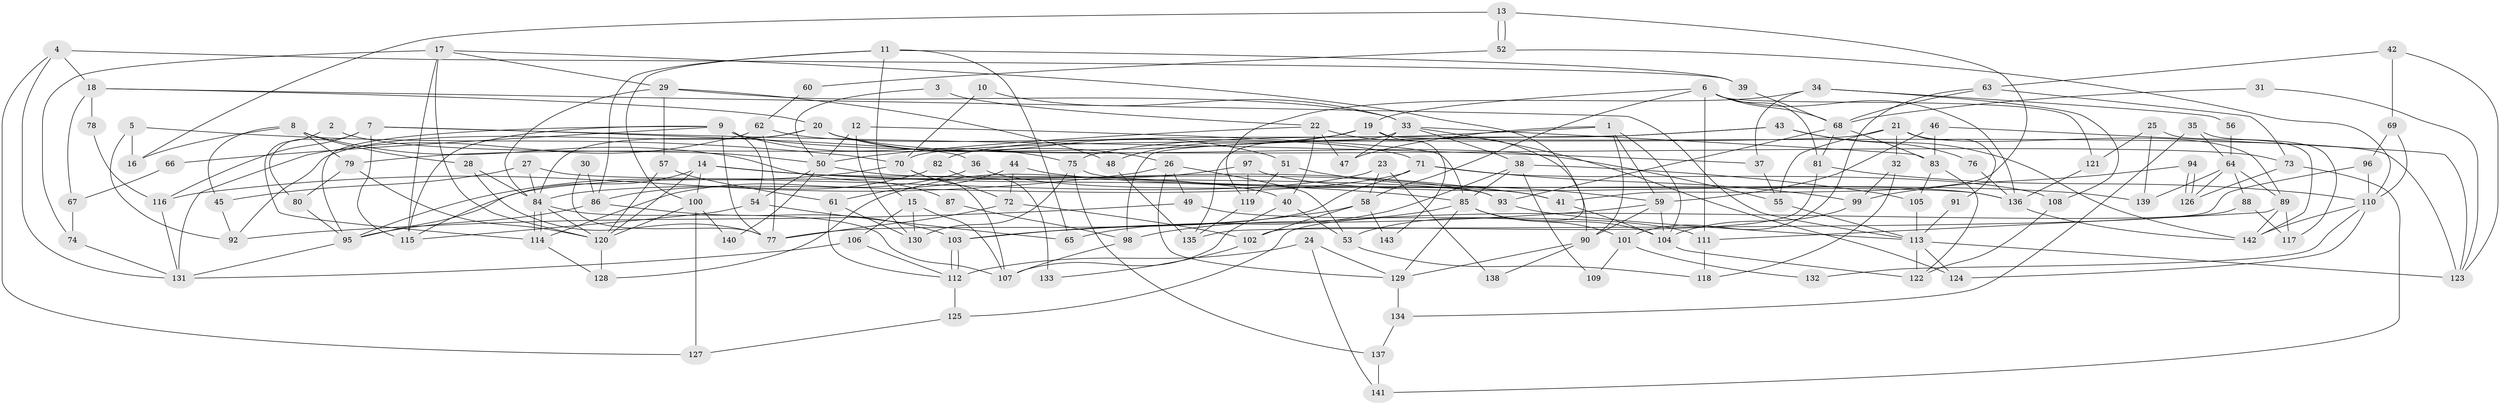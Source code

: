 // Generated by graph-tools (version 1.1) at 2025/36/03/09/25 02:36:02]
// undirected, 143 vertices, 286 edges
graph export_dot {
graph [start="1"]
  node [color=gray90,style=filled];
  1;
  2;
  3;
  4;
  5;
  6;
  7;
  8;
  9;
  10;
  11;
  12;
  13;
  14;
  15;
  16;
  17;
  18;
  19;
  20;
  21;
  22;
  23;
  24;
  25;
  26;
  27;
  28;
  29;
  30;
  31;
  32;
  33;
  34;
  35;
  36;
  37;
  38;
  39;
  40;
  41;
  42;
  43;
  44;
  45;
  46;
  47;
  48;
  49;
  50;
  51;
  52;
  53;
  54;
  55;
  56;
  57;
  58;
  59;
  60;
  61;
  62;
  63;
  64;
  65;
  66;
  67;
  68;
  69;
  70;
  71;
  72;
  73;
  74;
  75;
  76;
  77;
  78;
  79;
  80;
  81;
  82;
  83;
  84;
  85;
  86;
  87;
  88;
  89;
  90;
  91;
  92;
  93;
  94;
  95;
  96;
  97;
  98;
  99;
  100;
  101;
  102;
  103;
  104;
  105;
  106;
  107;
  108;
  109;
  110;
  111;
  112;
  113;
  114;
  115;
  116;
  117;
  118;
  119;
  120;
  121;
  122;
  123;
  124;
  125;
  126;
  127;
  128;
  129;
  130;
  131;
  132;
  133;
  134;
  135;
  136;
  137;
  138;
  139;
  140;
  141;
  142;
  143;
  1 -- 90;
  1 -- 59;
  1 -- 47;
  1 -- 82;
  1 -- 104;
  2 -- 114;
  2 -- 50;
  3 -- 50;
  3 -- 22;
  4 -- 131;
  4 -- 18;
  4 -- 39;
  4 -- 127;
  5 -- 70;
  5 -- 92;
  5 -- 16;
  6 -- 68;
  6 -- 111;
  6 -- 19;
  6 -- 58;
  6 -- 81;
  6 -- 121;
  6 -- 136;
  7 -- 115;
  7 -- 36;
  7 -- 37;
  7 -- 80;
  7 -- 116;
  8 -- 79;
  8 -- 16;
  8 -- 28;
  8 -- 45;
  8 -- 87;
  9 -- 77;
  9 -- 95;
  9 -- 54;
  9 -- 66;
  9 -- 73;
  9 -- 75;
  9 -- 115;
  10 -- 33;
  10 -- 70;
  11 -- 39;
  11 -- 65;
  11 -- 15;
  11 -- 86;
  11 -- 100;
  12 -- 50;
  12 -- 130;
  12 -- 85;
  13 -- 41;
  13 -- 52;
  13 -- 52;
  13 -- 16;
  14 -- 115;
  14 -- 100;
  14 -- 40;
  14 -- 41;
  14 -- 85;
  14 -- 120;
  15 -- 107;
  15 -- 106;
  15 -- 130;
  17 -- 120;
  17 -- 29;
  17 -- 53;
  17 -- 74;
  17 -- 115;
  18 -- 20;
  18 -- 113;
  18 -- 67;
  18 -- 78;
  19 -- 123;
  19 -- 48;
  19 -- 79;
  19 -- 143;
  20 -- 84;
  20 -- 55;
  20 -- 26;
  20 -- 51;
  20 -- 92;
  21 -- 55;
  21 -- 89;
  21 -- 32;
  21 -- 70;
  21 -- 91;
  22 -- 47;
  22 -- 90;
  22 -- 40;
  22 -- 50;
  23 -- 58;
  23 -- 95;
  23 -- 138;
  24 -- 129;
  24 -- 112;
  24 -- 141;
  25 -- 121;
  25 -- 139;
  25 -- 142;
  26 -- 53;
  26 -- 49;
  26 -- 116;
  26 -- 129;
  27 -- 93;
  27 -- 84;
  27 -- 45;
  28 -- 84;
  28 -- 77;
  29 -- 84;
  29 -- 33;
  29 -- 48;
  29 -- 57;
  30 -- 77;
  30 -- 86;
  31 -- 123;
  31 -- 68;
  32 -- 99;
  32 -- 118;
  33 -- 38;
  33 -- 83;
  33 -- 47;
  33 -- 124;
  33 -- 135;
  34 -- 108;
  34 -- 119;
  34 -- 37;
  34 -- 56;
  35 -- 117;
  35 -- 134;
  35 -- 64;
  36 -- 114;
  36 -- 41;
  37 -- 55;
  38 -- 85;
  38 -- 105;
  38 -- 65;
  38 -- 109;
  39 -- 68;
  40 -- 53;
  40 -- 107;
  41 -- 104;
  42 -- 63;
  42 -- 69;
  42 -- 123;
  43 -- 142;
  43 -- 98;
  43 -- 75;
  43 -- 76;
  44 -- 61;
  44 -- 72;
  44 -- 139;
  45 -- 92;
  46 -- 123;
  46 -- 59;
  46 -- 83;
  48 -- 135;
  49 -- 92;
  49 -- 111;
  50 -- 54;
  50 -- 93;
  50 -- 140;
  51 -- 59;
  51 -- 119;
  52 -- 110;
  52 -- 60;
  53 -- 118;
  54 -- 115;
  54 -- 65;
  55 -- 113;
  56 -- 64;
  57 -- 120;
  57 -- 61;
  58 -- 103;
  58 -- 102;
  58 -- 143;
  59 -- 104;
  59 -- 103;
  59 -- 90;
  60 -- 62;
  61 -- 130;
  61 -- 112;
  62 -- 77;
  62 -- 131;
  62 -- 71;
  63 -- 73;
  63 -- 68;
  63 -- 101;
  64 -- 89;
  64 -- 88;
  64 -- 126;
  64 -- 139;
  66 -- 67;
  67 -- 74;
  68 -- 81;
  68 -- 83;
  68 -- 93;
  69 -- 96;
  69 -- 110;
  70 -- 107;
  70 -- 72;
  70 -- 95;
  71 -- 84;
  71 -- 77;
  71 -- 99;
  71 -- 108;
  72 -- 77;
  72 -- 102;
  73 -- 126;
  73 -- 141;
  74 -- 131;
  75 -- 130;
  75 -- 136;
  75 -- 137;
  76 -- 136;
  78 -- 116;
  79 -- 80;
  79 -- 120;
  80 -- 95;
  81 -- 102;
  81 -- 110;
  82 -- 86;
  82 -- 133;
  83 -- 122;
  83 -- 105;
  84 -- 120;
  84 -- 114;
  84 -- 114;
  84 -- 107;
  85 -- 98;
  85 -- 101;
  85 -- 104;
  85 -- 129;
  86 -- 95;
  86 -- 103;
  87 -- 98;
  88 -- 125;
  88 -- 117;
  89 -- 142;
  89 -- 111;
  89 -- 117;
  90 -- 129;
  90 -- 138;
  91 -- 113;
  93 -- 113;
  94 -- 99;
  94 -- 126;
  94 -- 126;
  95 -- 131;
  96 -- 135;
  96 -- 110;
  97 -- 119;
  97 -- 136;
  97 -- 128;
  98 -- 107;
  99 -- 104;
  100 -- 120;
  100 -- 127;
  100 -- 140;
  101 -- 109;
  101 -- 132;
  102 -- 133;
  103 -- 112;
  103 -- 112;
  104 -- 122;
  105 -- 113;
  106 -- 112;
  106 -- 131;
  108 -- 122;
  110 -- 142;
  110 -- 124;
  110 -- 132;
  111 -- 118;
  112 -- 125;
  113 -- 124;
  113 -- 122;
  113 -- 123;
  114 -- 128;
  116 -- 131;
  119 -- 135;
  120 -- 128;
  121 -- 136;
  125 -- 127;
  129 -- 134;
  134 -- 137;
  136 -- 142;
  137 -- 141;
}
